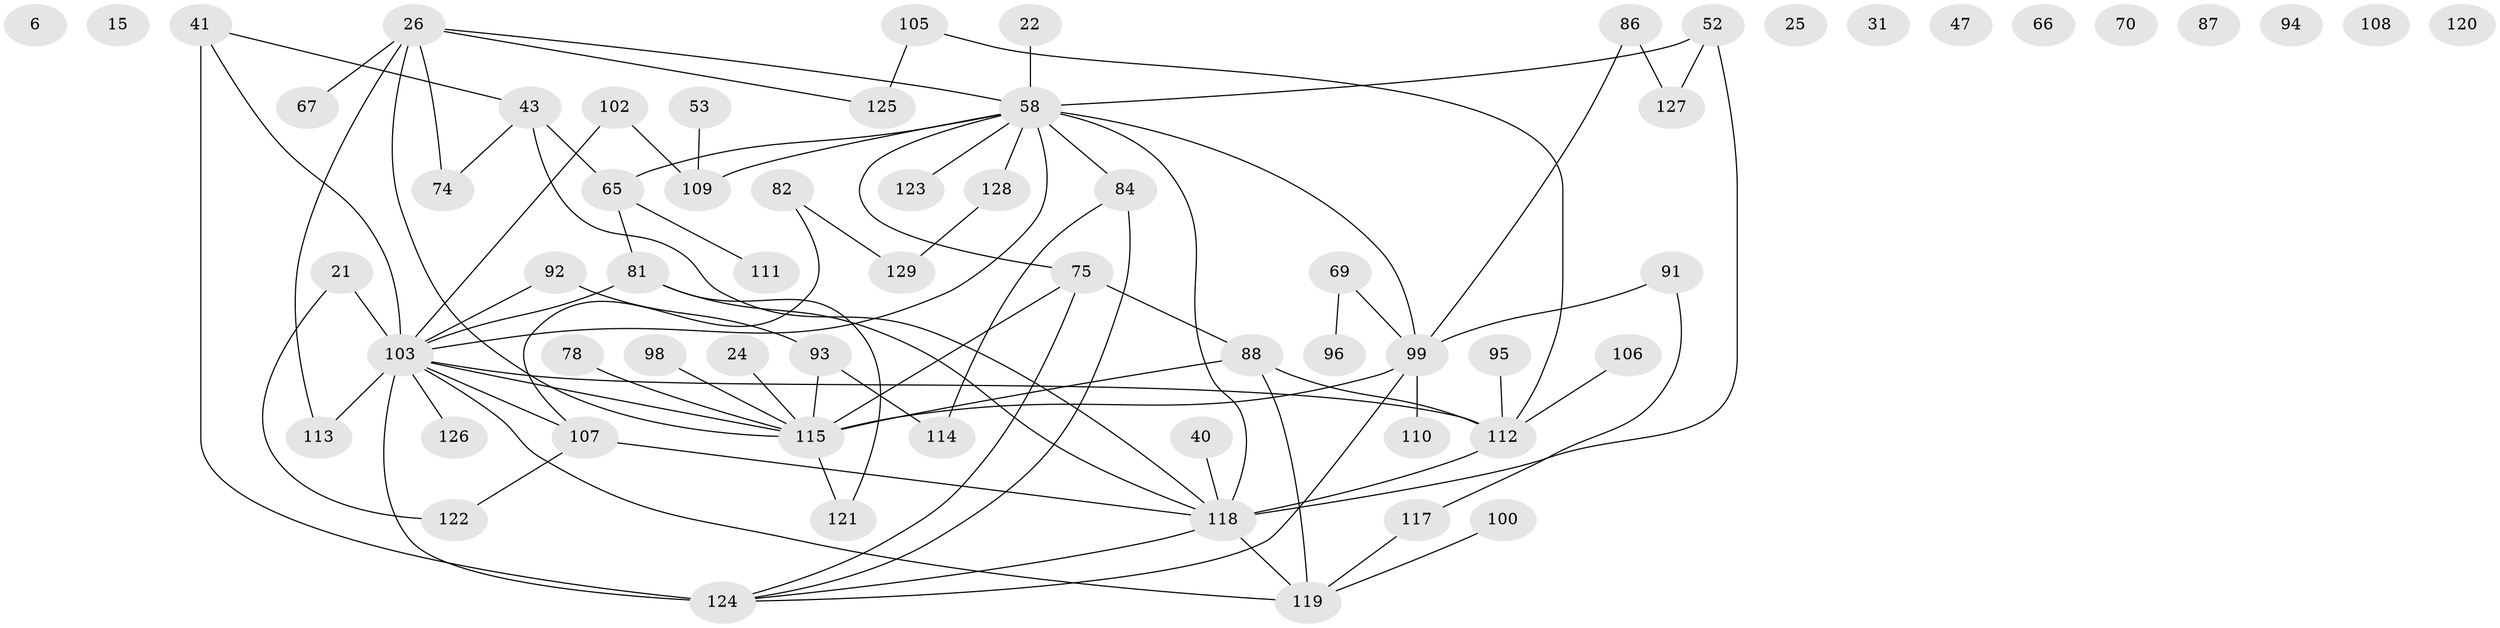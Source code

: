 // original degree distribution, {6: 0.05426356589147287, 5: 0.07751937984496124, 2: 0.3178294573643411, 0: 0.07751937984496124, 4: 0.13178294573643412, 1: 0.13953488372093023, 3: 0.1937984496124031, 7: 0.007751937984496124}
// Generated by graph-tools (version 1.1) at 2025/39/03/09/25 04:39:01]
// undirected, 64 vertices, 82 edges
graph export_dot {
graph [start="1"]
  node [color=gray90,style=filled];
  6;
  15;
  21;
  22;
  24;
  25;
  26 [super="+12"];
  31;
  40;
  41;
  43 [super="+38"];
  47;
  52;
  53;
  58 [super="+4+51"];
  65 [super="+56"];
  66;
  67 [super="+23"];
  69;
  70;
  74;
  75 [super="+35"];
  78;
  81 [super="+11+13"];
  82;
  84 [super="+30"];
  86 [super="+57"];
  87;
  88 [super="+32+42"];
  91;
  92;
  93 [super="+36"];
  94;
  95 [super="+28"];
  96;
  98;
  99 [super="+50+61+77"];
  100;
  102;
  103 [super="+19+62+46+101"];
  105;
  106;
  107;
  108 [super="+8"];
  109 [super="+97"];
  110 [super="+64"];
  111;
  112 [super="+90+85"];
  113;
  114;
  115 [super="+104"];
  117;
  118 [super="+116+89"];
  119 [super="+72+39+73+68"];
  120;
  121;
  122 [super="+45"];
  123;
  124 [super="+37+79"];
  125;
  126;
  127;
  128;
  129;
  21 -- 122;
  21 -- 103;
  22 -- 58;
  24 -- 115;
  26 -- 67 [weight=2];
  26 -- 74;
  26 -- 113;
  26 -- 125;
  26 -- 58;
  26 -- 115;
  40 -- 118;
  41 -- 103;
  41 -- 43;
  41 -- 124 [weight=3];
  43 -- 74;
  43 -- 65 [weight=2];
  43 -- 118;
  52 -- 127;
  52 -- 58;
  52 -- 118;
  53 -- 109;
  58 -- 118;
  58 -- 128;
  58 -- 109 [weight=3];
  58 -- 65 [weight=2];
  58 -- 84 [weight=2];
  58 -- 123;
  58 -- 103 [weight=3];
  58 -- 75;
  58 -- 99 [weight=2];
  65 -- 81;
  65 -- 111;
  69 -- 96;
  69 -- 99;
  75 -- 88 [weight=2];
  75 -- 124;
  75 -- 115 [weight=2];
  78 -- 115;
  81 -- 121;
  81 -- 103;
  81 -- 118;
  82 -- 107;
  82 -- 129;
  84 -- 114;
  84 -- 124;
  86 -- 127 [weight=2];
  86 -- 99;
  88 -- 112 [weight=2];
  88 -- 115;
  88 -- 119;
  91 -- 117;
  91 -- 99;
  92 -- 93;
  92 -- 103;
  93 -- 114;
  93 -- 115;
  95 -- 112;
  98 -- 115;
  99 -- 124;
  99 -- 115 [weight=2];
  99 -- 110 [weight=2];
  100 -- 119;
  102 -- 109;
  102 -- 103;
  103 -- 113;
  103 -- 112 [weight=3];
  103 -- 107;
  103 -- 115 [weight=2];
  103 -- 124;
  103 -- 126;
  103 -- 119;
  105 -- 112;
  105 -- 125;
  106 -- 112;
  107 -- 122 [weight=2];
  107 -- 118 [weight=2];
  112 -- 118 [weight=3];
  115 -- 121;
  117 -- 119;
  118 -- 124;
  118 -- 119;
  128 -- 129;
}
